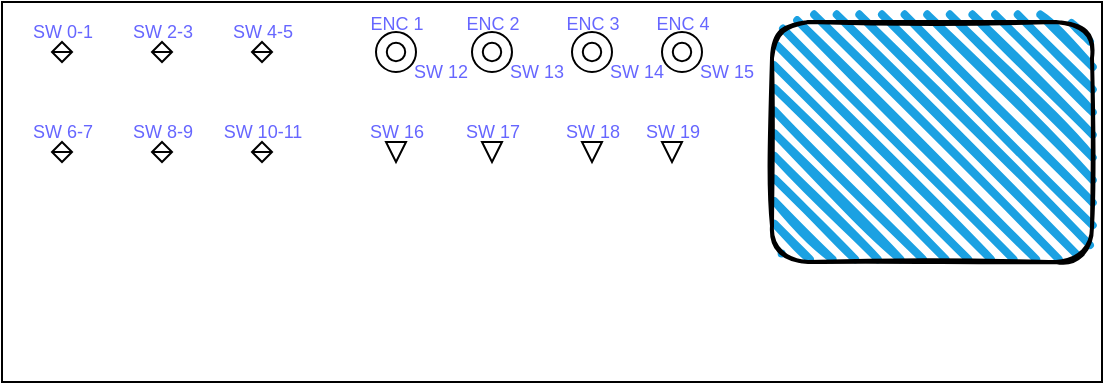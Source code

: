 <mxfile version="20.2.3" type="device"><diagram id="-kYBuNg2qwev-uCVzI_Q" name="Page-1"><mxGraphModel dx="677" dy="412" grid="1" gridSize="10" guides="1" tooltips="1" connect="1" arrows="1" fold="1" page="1" pageScale="1" pageWidth="413" pageHeight="291" math="0" shadow="0"><root><mxCell id="0"/><mxCell id="1" parent="0"/><mxCell id="PwS3uop9VeXAe1lnH3LS-1" value="" style="rounded=0;whiteSpace=wrap;html=1;" parent="1" vertex="1"><mxGeometry x="5" y="10" width="550" height="190" as="geometry"/></mxCell><mxCell id="PwS3uop9VeXAe1lnH3LS-2" value="" style="rounded=1;whiteSpace=wrap;html=1;strokeWidth=2;fillWeight=4;hachureGap=8;hachureAngle=45;fillColor=#1ba1e2;sketch=1;" parent="1" vertex="1"><mxGeometry x="390" y="20" width="160" height="120" as="geometry"/></mxCell><mxCell id="PwS3uop9VeXAe1lnH3LS-4" value="" style="shape=sortShape;perimeter=rhombusPerimeter;whiteSpace=wrap;html=1;" parent="1" vertex="1"><mxGeometry x="30" y="30" width="10" height="10" as="geometry"/></mxCell><mxCell id="PwS3uop9VeXAe1lnH3LS-5" value="SW 0-1" style="text;html=1;strokeColor=none;fillColor=none;align=center;verticalAlign=middle;whiteSpace=wrap;rounded=0;fontSize=9;fontColor=#6666FF;" parent="1" vertex="1"><mxGeometry x="17.5" y="20" width="35" height="10" as="geometry"/></mxCell><mxCell id="PwS3uop9VeXAe1lnH3LS-6" value="" style="shape=sortShape;perimeter=rhombusPerimeter;whiteSpace=wrap;html=1;" parent="1" vertex="1"><mxGeometry x="80" y="30" width="10" height="10" as="geometry"/></mxCell><mxCell id="PwS3uop9VeXAe1lnH3LS-7" value="" style="shape=sortShape;perimeter=rhombusPerimeter;whiteSpace=wrap;html=1;" parent="1" vertex="1"><mxGeometry x="130" y="30" width="10" height="10" as="geometry"/></mxCell><mxCell id="PwS3uop9VeXAe1lnH3LS-8" value="SW 2-3" style="text;html=1;strokeColor=none;fillColor=none;align=center;verticalAlign=middle;whiteSpace=wrap;rounded=0;fontSize=9;fontColor=#6666FF;" parent="1" vertex="1"><mxGeometry x="67.5" y="20" width="35" height="10" as="geometry"/></mxCell><mxCell id="PwS3uop9VeXAe1lnH3LS-9" value="" style="shape=sortShape;perimeter=rhombusPerimeter;whiteSpace=wrap;html=1;" parent="1" vertex="1"><mxGeometry x="30" y="80" width="10" height="10" as="geometry"/></mxCell><mxCell id="PwS3uop9VeXAe1lnH3LS-10" value="" style="shape=sortShape;perimeter=rhombusPerimeter;whiteSpace=wrap;html=1;" parent="1" vertex="1"><mxGeometry x="80" y="80" width="10" height="10" as="geometry"/></mxCell><mxCell id="PwS3uop9VeXAe1lnH3LS-11" value="" style="shape=sortShape;perimeter=rhombusPerimeter;whiteSpace=wrap;html=1;" parent="1" vertex="1"><mxGeometry x="130" y="80" width="10" height="10" as="geometry"/></mxCell><mxCell id="PwS3uop9VeXAe1lnH3LS-12" value="SW 4-5" style="text;html=1;strokeColor=none;fillColor=none;align=center;verticalAlign=middle;whiteSpace=wrap;rounded=0;fontSize=9;fontColor=#6666FF;" parent="1" vertex="1"><mxGeometry x="117.5" y="20" width="35" height="10" as="geometry"/></mxCell><mxCell id="PwS3uop9VeXAe1lnH3LS-13" value="SW 6-7" style="text;html=1;strokeColor=none;fillColor=none;align=center;verticalAlign=middle;whiteSpace=wrap;rounded=0;fontSize=9;fontColor=#6666FF;" parent="1" vertex="1"><mxGeometry x="17.5" y="70" width="35" height="10" as="geometry"/></mxCell><mxCell id="PwS3uop9VeXAe1lnH3LS-14" value="SW 8-9" style="text;html=1;strokeColor=none;fillColor=none;align=center;verticalAlign=middle;whiteSpace=wrap;rounded=0;fontSize=9;fontColor=#6666FF;" parent="1" vertex="1"><mxGeometry x="62.5" y="70" width="45" height="10" as="geometry"/></mxCell><mxCell id="PwS3uop9VeXAe1lnH3LS-15" value="SW 10-11" style="text;html=1;strokeColor=none;fillColor=none;align=center;verticalAlign=middle;whiteSpace=wrap;rounded=0;fontSize=9;fontColor=#6666FF;" parent="1" vertex="1"><mxGeometry x="112.5" y="70" width="45" height="10" as="geometry"/></mxCell><mxCell id="PwS3uop9VeXAe1lnH3LS-16" value="" style="verticalLabelPosition=bottom;verticalAlign=top;html=1;shape=mxgraph.basic.donut;dx=5.4;fontSize=9;" parent="1" vertex="1"><mxGeometry x="192" y="25" width="20" height="20" as="geometry"/></mxCell><mxCell id="PwS3uop9VeXAe1lnH3LS-17" value="" style="triangle;whiteSpace=wrap;html=1;fontSize=9;rotation=90;" parent="1" vertex="1"><mxGeometry x="197" y="80" width="10" height="10" as="geometry"/></mxCell><mxCell id="PwS3uop9VeXAe1lnH3LS-18" value="" style="verticalLabelPosition=bottom;verticalAlign=top;html=1;shape=mxgraph.basic.donut;dx=5.4;fontSize=9;" parent="1" vertex="1"><mxGeometry x="240" y="25" width="20" height="20" as="geometry"/></mxCell><mxCell id="PwS3uop9VeXAe1lnH3LS-19" value="" style="verticalLabelPosition=bottom;verticalAlign=top;html=1;shape=mxgraph.basic.donut;dx=5.4;fontSize=9;" parent="1" vertex="1"><mxGeometry x="290" y="25" width="20" height="20" as="geometry"/></mxCell><mxCell id="PwS3uop9VeXAe1lnH3LS-20" value="" style="verticalLabelPosition=bottom;verticalAlign=top;html=1;shape=mxgraph.basic.donut;dx=5.4;fontSize=9;" parent="1" vertex="1"><mxGeometry x="335" y="25" width="20" height="20" as="geometry"/></mxCell><mxCell id="PwS3uop9VeXAe1lnH3LS-21" value="" style="triangle;whiteSpace=wrap;html=1;fontSize=9;rotation=90;" parent="1" vertex="1"><mxGeometry x="245" y="80" width="10" height="10" as="geometry"/></mxCell><mxCell id="PwS3uop9VeXAe1lnH3LS-22" value="" style="triangle;whiteSpace=wrap;html=1;fontSize=9;rotation=90;" parent="1" vertex="1"><mxGeometry x="295" y="80" width="10" height="10" as="geometry"/></mxCell><mxCell id="PwS3uop9VeXAe1lnH3LS-23" value="" style="triangle;whiteSpace=wrap;html=1;fontSize=9;rotation=90;" parent="1" vertex="1"><mxGeometry x="335" y="80" width="10" height="10" as="geometry"/></mxCell><mxCell id="PwS3uop9VeXAe1lnH3LS-24" value="SW 12" style="text;html=1;strokeColor=none;fillColor=none;align=center;verticalAlign=middle;whiteSpace=wrap;rounded=0;fontSize=9;fontColor=#6666FF;" parent="1" vertex="1"><mxGeometry x="207" y="40" width="35" height="10" as="geometry"/></mxCell><mxCell id="PwS3uop9VeXAe1lnH3LS-25" value="ENC 1" style="text;html=1;strokeColor=none;fillColor=none;align=center;verticalAlign=middle;whiteSpace=wrap;rounded=0;fontSize=9;fontColor=#6666FF;" parent="1" vertex="1"><mxGeometry x="184.5" y="16" width="35" height="9" as="geometry"/></mxCell><mxCell id="PwS3uop9VeXAe1lnH3LS-26" value="ENC 2" style="text;html=1;strokeColor=none;fillColor=none;align=center;verticalAlign=middle;whiteSpace=wrap;rounded=0;fontSize=9;fontColor=#6666FF;" parent="1" vertex="1"><mxGeometry x="232.5" y="16" width="35" height="9" as="geometry"/></mxCell><mxCell id="PwS3uop9VeXAe1lnH3LS-27" value="ENC 3" style="text;html=1;strokeColor=none;fillColor=none;align=center;verticalAlign=middle;whiteSpace=wrap;rounded=0;fontSize=9;fontColor=#6666FF;" parent="1" vertex="1"><mxGeometry x="282.5" y="16" width="35" height="9" as="geometry"/></mxCell><mxCell id="PwS3uop9VeXAe1lnH3LS-28" value="ENC 4" style="text;html=1;strokeColor=none;fillColor=none;align=center;verticalAlign=middle;whiteSpace=wrap;rounded=0;fontSize=9;fontColor=#6666FF;" parent="1" vertex="1"><mxGeometry x="327.5" y="16" width="35" height="9" as="geometry"/></mxCell><mxCell id="PwS3uop9VeXAe1lnH3LS-29" value="SW 13" style="text;html=1;strokeColor=none;fillColor=none;align=center;verticalAlign=middle;whiteSpace=wrap;rounded=0;fontSize=9;fontColor=#6666FF;" parent="1" vertex="1"><mxGeometry x="255" y="40" width="35" height="10" as="geometry"/></mxCell><mxCell id="PwS3uop9VeXAe1lnH3LS-30" value="SW 14" style="text;html=1;strokeColor=none;fillColor=none;align=center;verticalAlign=middle;whiteSpace=wrap;rounded=0;fontSize=9;fontColor=#6666FF;" parent="1" vertex="1"><mxGeometry x="305" y="40" width="35" height="10" as="geometry"/></mxCell><mxCell id="PwS3uop9VeXAe1lnH3LS-31" value="SW 15" style="text;html=1;strokeColor=none;fillColor=none;align=center;verticalAlign=middle;whiteSpace=wrap;rounded=0;fontSize=9;fontColor=#6666FF;" parent="1" vertex="1"><mxGeometry x="350" y="40" width="35" height="10" as="geometry"/></mxCell><mxCell id="PwS3uop9VeXAe1lnH3LS-32" value="SW 16" style="text;html=1;strokeColor=none;fillColor=none;align=center;verticalAlign=middle;whiteSpace=wrap;rounded=0;fontSize=9;fontColor=#6666FF;" parent="1" vertex="1"><mxGeometry x="184.5" y="70" width="35" height="10" as="geometry"/></mxCell><mxCell id="PwS3uop9VeXAe1lnH3LS-33" value="SW 17" style="text;html=1;strokeColor=none;fillColor=none;align=center;verticalAlign=middle;whiteSpace=wrap;rounded=0;fontSize=9;fontColor=#6666FF;" parent="1" vertex="1"><mxGeometry x="232.5" y="70" width="35" height="10" as="geometry"/></mxCell><mxCell id="PwS3uop9VeXAe1lnH3LS-34" value="SW 18" style="text;html=1;strokeColor=none;fillColor=none;align=center;verticalAlign=middle;whiteSpace=wrap;rounded=0;fontSize=9;fontColor=#6666FF;" parent="1" vertex="1"><mxGeometry x="282.5" y="70" width="35" height="10" as="geometry"/></mxCell><mxCell id="PwS3uop9VeXAe1lnH3LS-35" value="SW 19" style="text;html=1;strokeColor=none;fillColor=none;align=center;verticalAlign=middle;whiteSpace=wrap;rounded=0;fontSize=9;fontColor=#6666FF;" parent="1" vertex="1"><mxGeometry x="322.5" y="70" width="35" height="10" as="geometry"/></mxCell></root></mxGraphModel></diagram></mxfile>